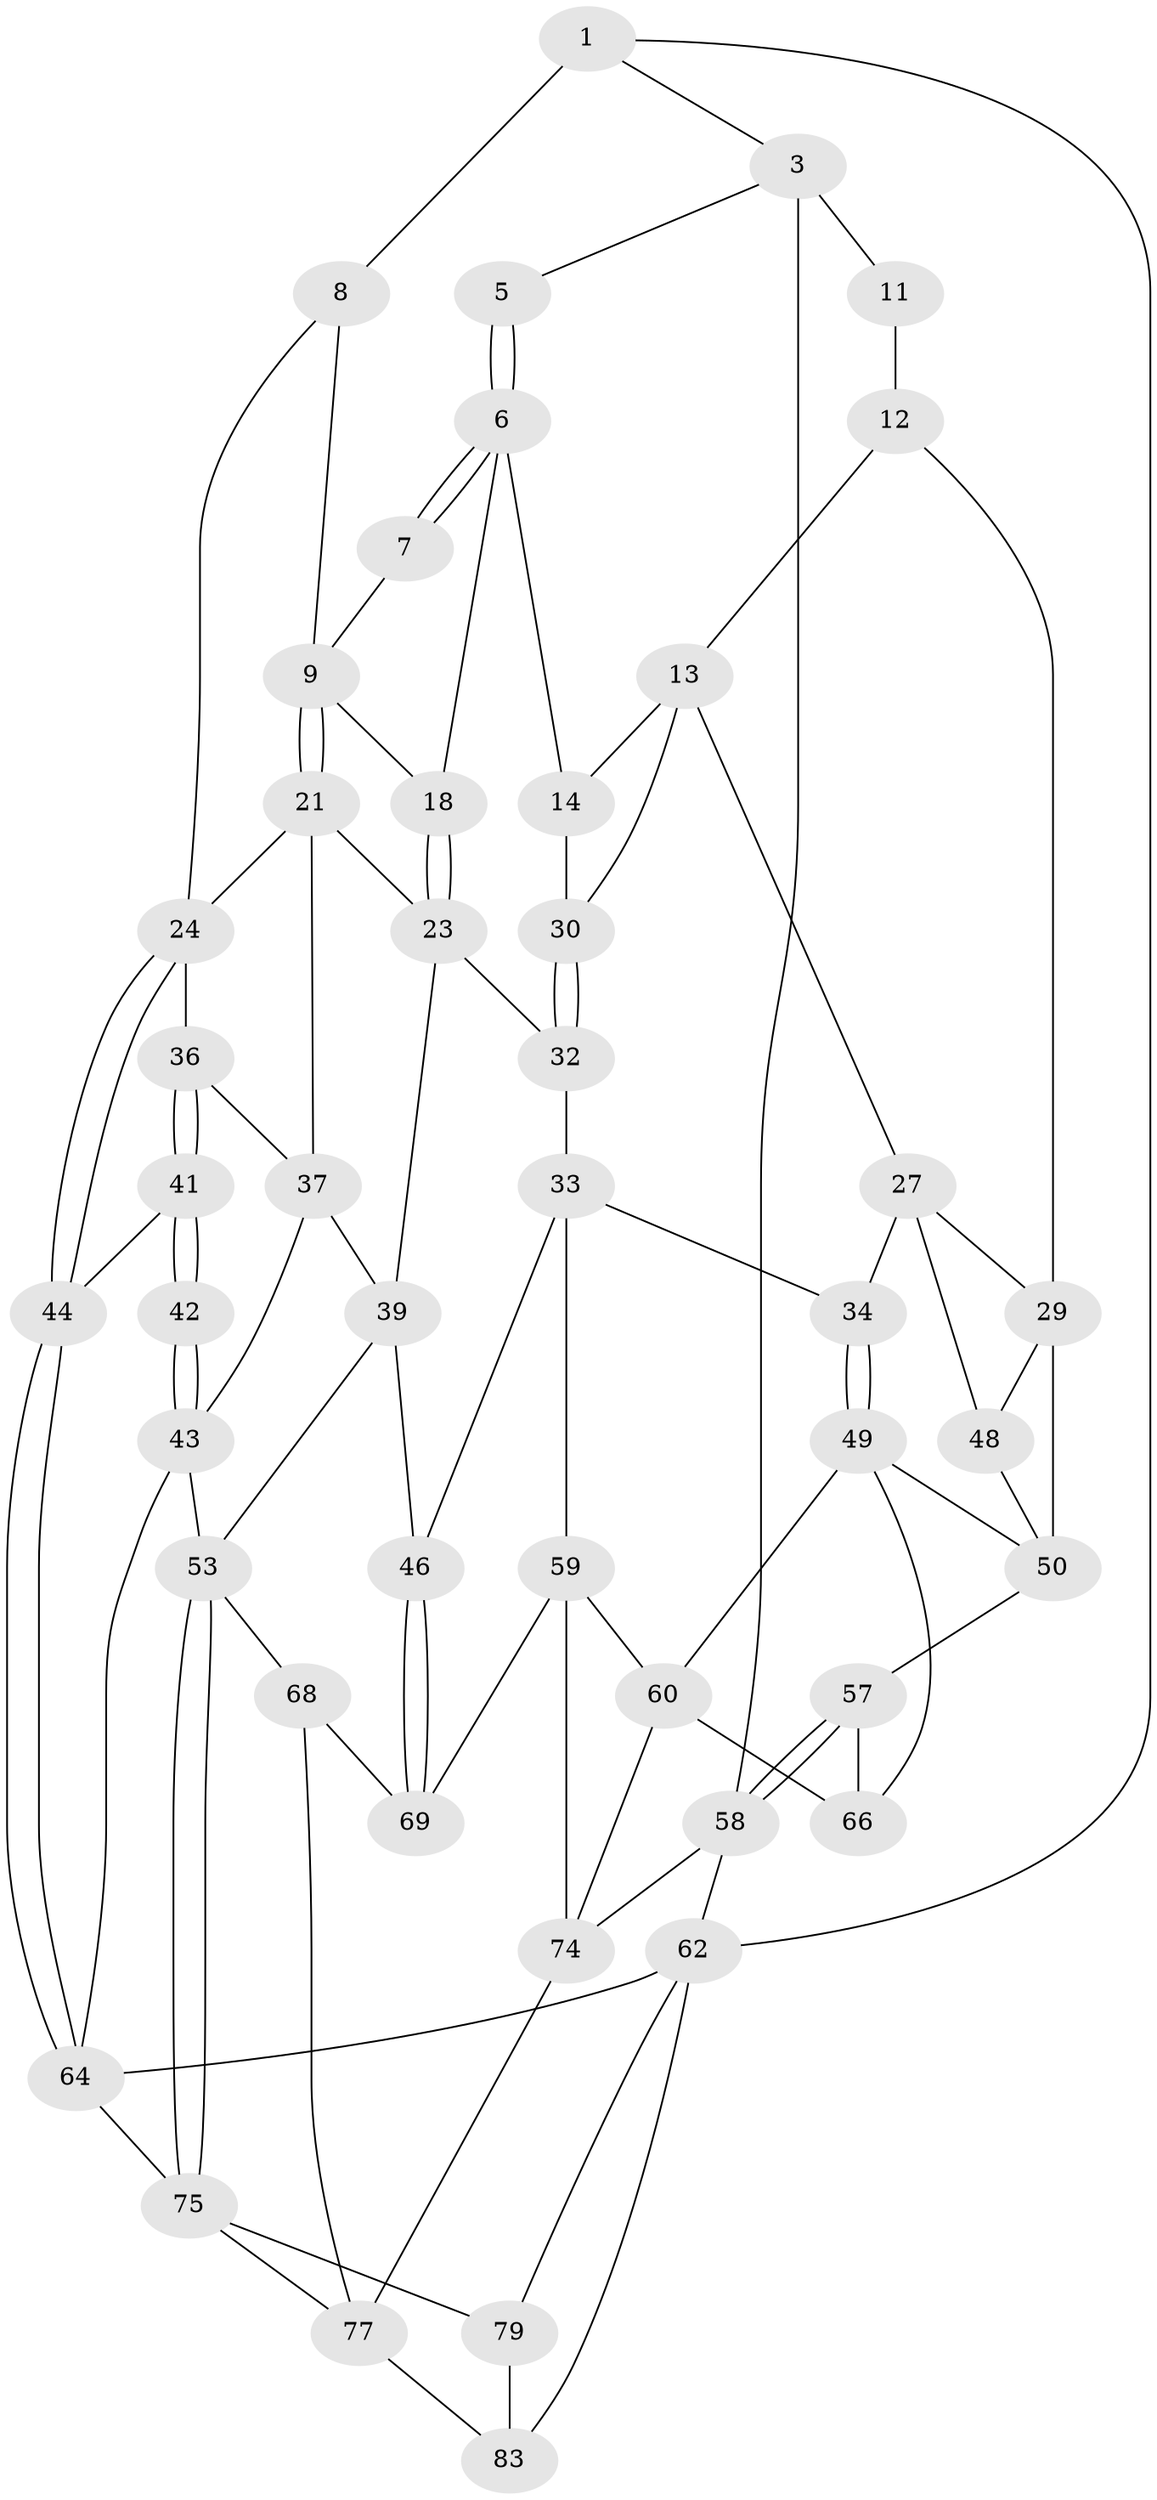 // original degree distribution, {3: 0.047619047619047616, 6: 0.25, 5: 0.47619047619047616, 4: 0.2261904761904762}
// Generated by graph-tools (version 1.1) at 2025/42/03/06/25 10:42:34]
// undirected, 47 vertices, 95 edges
graph export_dot {
graph [start="1"]
  node [color=gray90,style=filled];
  1 [pos="+0.9038681485881579+0",super="+2"];
  3 [pos="+0+0",super="+4"];
  5 [pos="+0.3347461299067624+0"];
  6 [pos="+0.4181086460433545+0",super="+15"];
  7 [pos="+0.705226656980138+0"];
  8 [pos="+0.9109719937573322+0.060591177258052666",super="+17"];
  9 [pos="+0.8116502487790423+0.1058814893578242",super="+10"];
  11 [pos="+0.08322993288318344+0.08684659775944245",super="+19"];
  12 [pos="+0.08369906463690696+0.08956481584947198",super="+20"];
  13 [pos="+0.12756650325686247+0.1332559116707598",super="+26"];
  14 [pos="+0.18148550974672104+0.05158039484535824",super="+16"];
  18 [pos="+0.6150728164558603+0.15729505085123244"];
  21 [pos="+0.8189561265637815+0.1660811266607012",super="+22"];
  23 [pos="+0.6780772423967266+0.26682498895016965",super="+31"];
  24 [pos="+1+0.22752504626287542",super="+25"];
  27 [pos="+0.07513066453727178+0.26555983840691694",super="+28"];
  29 [pos="+0+0.34739729010511045",super="+55"];
  30 [pos="+0.338303839763205+0.23983256342021242"];
  32 [pos="+0.3616221710354307+0.31083394511768425"];
  33 [pos="+0.31726198561642693+0.3639170816787858",super="+47"];
  34 [pos="+0.20502267570927366+0.4419705660335135",super="+35"];
  36 [pos="+0.8693876993261465+0.3622741630474985"];
  37 [pos="+0.7185174875881621+0.2847596844815249",super="+38"];
  39 [pos="+0.7069803007743416+0.4403876202014482",super="+40"];
  41 [pos="+0.8707031001464715+0.3813413718557602",super="+45"];
  42 [pos="+0.8505092192456564+0.4853374111943982"];
  43 [pos="+0.844361352917076+0.493379584873923",super="+52"];
  44 [pos="+1+0.4597232912803484"];
  46 [pos="+0.525349651648696+0.569491413623548"];
  48 [pos="+0.03104274508130234+0.41343216455091225",super="+51"];
  49 [pos="+0.17236456125090852+0.5750440113516894",super="+61"];
  50 [pos="+0.15688249206851507+0.5729537831871739",super="+56"];
  53 [pos="+0.7666248228310508+0.6869314285613979",super="+54"];
  57 [pos="+0+0.8219863481699786",super="+67"];
  58 [pos="+0+1"];
  59 [pos="+0.27306336197690745+0.6663511002791928",super="+71"];
  60 [pos="+0.2593299836740535+0.6678451219883951",super="+72"];
  62 [pos="+1+1",super="+63"];
  64 [pos="+1+0.6152497401702487",super="+65"];
  66 [pos="+0.18351877199291833+0.7098782144798266",super="+73"];
  68 [pos="+0.7016087795090394+0.7098608802708963",super="+78"];
  69 [pos="+0.557458767765597+0.6242197966789874",super="+70"];
  74 [pos="+0.3313234847225361+1",super="+82"];
  75 [pos="+0.901541323636827+0.8138238204528224",super="+76"];
  77 [pos="+0.6933075320611152+1",super="+81"];
  79 [pos="+0.9596201673738383+0.8668556286134266",super="+80"];
  83 [pos="+1+1",super="+84"];
  1 -- 8 [weight=2];
  1 -- 62;
  1 -- 3;
  3 -- 58;
  3 -- 11 [weight=2];
  3 -- 5;
  5 -- 6;
  5 -- 6;
  6 -- 7;
  6 -- 7;
  6 -- 18;
  6 -- 14;
  7 -- 9;
  8 -- 9;
  8 -- 24;
  9 -- 21;
  9 -- 21;
  9 -- 18;
  11 -- 12 [weight=2];
  12 -- 13;
  12 -- 29;
  13 -- 14;
  13 -- 27;
  13 -- 30;
  14 -- 30;
  18 -- 23;
  18 -- 23;
  21 -- 37;
  21 -- 23;
  21 -- 24;
  23 -- 32;
  23 -- 39;
  24 -- 44;
  24 -- 44;
  24 -- 36;
  27 -- 34;
  27 -- 48;
  27 -- 29;
  29 -- 48;
  29 -- 50;
  30 -- 32;
  30 -- 32;
  32 -- 33;
  33 -- 34;
  33 -- 59;
  33 -- 46;
  34 -- 49;
  34 -- 49;
  36 -- 37;
  36 -- 41;
  36 -- 41;
  37 -- 43;
  37 -- 39;
  39 -- 46;
  39 -- 53;
  41 -- 42 [weight=2];
  41 -- 42;
  41 -- 44;
  42 -- 43;
  42 -- 43;
  43 -- 53;
  43 -- 64;
  44 -- 64;
  44 -- 64;
  46 -- 69;
  46 -- 69;
  48 -- 50;
  49 -- 50;
  49 -- 66;
  49 -- 60;
  50 -- 57;
  53 -- 75;
  53 -- 75;
  53 -- 68;
  57 -- 58;
  57 -- 58;
  57 -- 66 [weight=2];
  58 -- 62;
  58 -- 74;
  59 -- 60;
  59 -- 74;
  59 -- 69;
  60 -- 74;
  60 -- 66;
  62 -- 83;
  62 -- 64;
  62 -- 79;
  64 -- 75;
  68 -- 69 [weight=2];
  68 -- 77;
  74 -- 77;
  75 -- 77;
  75 -- 79;
  77 -- 83;
  79 -- 83 [weight=2];
}
